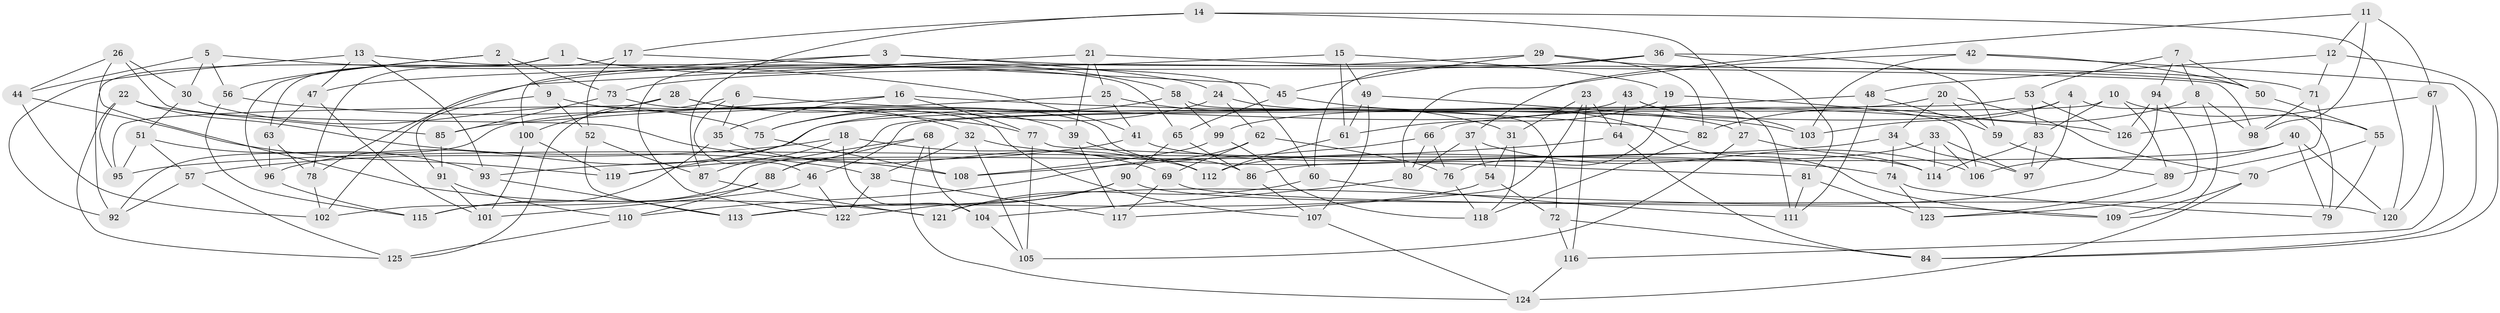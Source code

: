 // Generated by graph-tools (version 1.1) at 2025/26/03/09/25 03:26:57]
// undirected, 126 vertices, 252 edges
graph export_dot {
graph [start="1"]
  node [color=gray90,style=filled];
  1;
  2;
  3;
  4;
  5;
  6;
  7;
  8;
  9;
  10;
  11;
  12;
  13;
  14;
  15;
  16;
  17;
  18;
  19;
  20;
  21;
  22;
  23;
  24;
  25;
  26;
  27;
  28;
  29;
  30;
  31;
  32;
  33;
  34;
  35;
  36;
  37;
  38;
  39;
  40;
  41;
  42;
  43;
  44;
  45;
  46;
  47;
  48;
  49;
  50;
  51;
  52;
  53;
  54;
  55;
  56;
  57;
  58;
  59;
  60;
  61;
  62;
  63;
  64;
  65;
  66;
  67;
  68;
  69;
  70;
  71;
  72;
  73;
  74;
  75;
  76;
  77;
  78;
  79;
  80;
  81;
  82;
  83;
  84;
  85;
  86;
  87;
  88;
  89;
  90;
  91;
  92;
  93;
  94;
  95;
  96;
  97;
  98;
  99;
  100;
  101;
  102;
  103;
  104;
  105;
  106;
  107;
  108;
  109;
  110;
  111;
  112;
  113;
  114;
  115;
  116;
  117;
  118;
  119;
  120;
  121;
  122;
  123;
  124;
  125;
  126;
  1 -- 60;
  1 -- 63;
  1 -- 92;
  1 -- 58;
  2 -- 73;
  2 -- 9;
  2 -- 96;
  2 -- 56;
  3 -- 100;
  3 -- 98;
  3 -- 122;
  3 -- 24;
  4 -- 99;
  4 -- 103;
  4 -- 97;
  4 -- 79;
  5 -- 41;
  5 -- 30;
  5 -- 56;
  5 -- 44;
  6 -- 35;
  6 -- 82;
  6 -- 125;
  6 -- 46;
  7 -- 8;
  7 -- 94;
  7 -- 50;
  7 -- 53;
  8 -- 82;
  8 -- 98;
  8 -- 109;
  9 -- 32;
  9 -- 91;
  9 -- 52;
  10 -- 55;
  10 -- 83;
  10 -- 46;
  10 -- 89;
  11 -- 37;
  11 -- 67;
  11 -- 98;
  11 -- 12;
  12 -- 48;
  12 -- 71;
  12 -- 84;
  13 -- 47;
  13 -- 65;
  13 -- 93;
  13 -- 92;
  14 -- 120;
  14 -- 17;
  14 -- 27;
  14 -- 87;
  15 -- 47;
  15 -- 49;
  15 -- 61;
  15 -- 19;
  16 -- 35;
  16 -- 77;
  16 -- 126;
  16 -- 85;
  17 -- 52;
  17 -- 45;
  17 -- 78;
  18 -- 57;
  18 -- 69;
  18 -- 87;
  18 -- 104;
  19 -- 106;
  19 -- 61;
  19 -- 76;
  20 -- 96;
  20 -- 70;
  20 -- 59;
  20 -- 34;
  21 -- 50;
  21 -- 102;
  21 -- 39;
  21 -- 25;
  22 -- 38;
  22 -- 95;
  22 -- 85;
  22 -- 125;
  23 -- 116;
  23 -- 64;
  23 -- 117;
  23 -- 31;
  24 -- 27;
  24 -- 75;
  24 -- 62;
  25 -- 92;
  25 -- 31;
  25 -- 41;
  26 -- 108;
  26 -- 30;
  26 -- 121;
  26 -- 44;
  27 -- 114;
  27 -- 105;
  28 -- 39;
  28 -- 86;
  28 -- 95;
  28 -- 100;
  29 -- 71;
  29 -- 82;
  29 -- 45;
  29 -- 78;
  30 -- 75;
  30 -- 51;
  31 -- 118;
  31 -- 54;
  32 -- 105;
  32 -- 74;
  32 -- 38;
  33 -- 97;
  33 -- 106;
  33 -- 112;
  33 -- 114;
  34 -- 95;
  34 -- 74;
  34 -- 97;
  35 -- 112;
  35 -- 115;
  36 -- 81;
  36 -- 59;
  36 -- 73;
  36 -- 60;
  37 -- 80;
  37 -- 54;
  37 -- 106;
  38 -- 122;
  38 -- 117;
  39 -- 117;
  39 -- 112;
  40 -- 79;
  40 -- 120;
  40 -- 86;
  40 -- 106;
  41 -- 119;
  41 -- 114;
  42 -- 80;
  42 -- 50;
  42 -- 84;
  42 -- 103;
  43 -- 64;
  43 -- 119;
  43 -- 111;
  43 -- 103;
  44 -- 102;
  44 -- 119;
  45 -- 109;
  45 -- 65;
  46 -- 122;
  46 -- 101;
  47 -- 101;
  47 -- 63;
  48 -- 59;
  48 -- 66;
  48 -- 111;
  49 -- 107;
  49 -- 61;
  49 -- 103;
  50 -- 55;
  51 -- 57;
  51 -- 93;
  51 -- 95;
  52 -- 87;
  52 -- 113;
  53 -- 83;
  53 -- 126;
  53 -- 88;
  54 -- 72;
  54 -- 113;
  55 -- 79;
  55 -- 70;
  56 -- 77;
  56 -- 115;
  57 -- 92;
  57 -- 125;
  58 -- 99;
  58 -- 72;
  58 -- 75;
  59 -- 89;
  60 -- 111;
  60 -- 121;
  61 -- 112;
  62 -- 110;
  62 -- 69;
  62 -- 76;
  63 -- 96;
  63 -- 78;
  64 -- 84;
  64 -- 93;
  65 -- 90;
  65 -- 86;
  66 -- 76;
  66 -- 80;
  66 -- 108;
  67 -- 116;
  67 -- 126;
  67 -- 120;
  68 -- 124;
  68 -- 88;
  68 -- 102;
  68 -- 104;
  69 -- 109;
  69 -- 117;
  70 -- 124;
  70 -- 109;
  71 -- 89;
  71 -- 98;
  72 -- 116;
  72 -- 84;
  73 -- 107;
  73 -- 85;
  74 -- 123;
  74 -- 79;
  75 -- 108;
  76 -- 118;
  77 -- 81;
  77 -- 105;
  78 -- 102;
  80 -- 104;
  81 -- 111;
  81 -- 123;
  82 -- 118;
  83 -- 97;
  83 -- 114;
  85 -- 91;
  86 -- 107;
  87 -- 121;
  88 -- 115;
  88 -- 110;
  89 -- 123;
  90 -- 113;
  90 -- 122;
  90 -- 120;
  91 -- 101;
  91 -- 110;
  93 -- 113;
  94 -- 126;
  94 -- 123;
  94 -- 121;
  96 -- 115;
  99 -- 108;
  99 -- 118;
  100 -- 101;
  100 -- 119;
  104 -- 105;
  107 -- 124;
  110 -- 125;
  116 -- 124;
}
